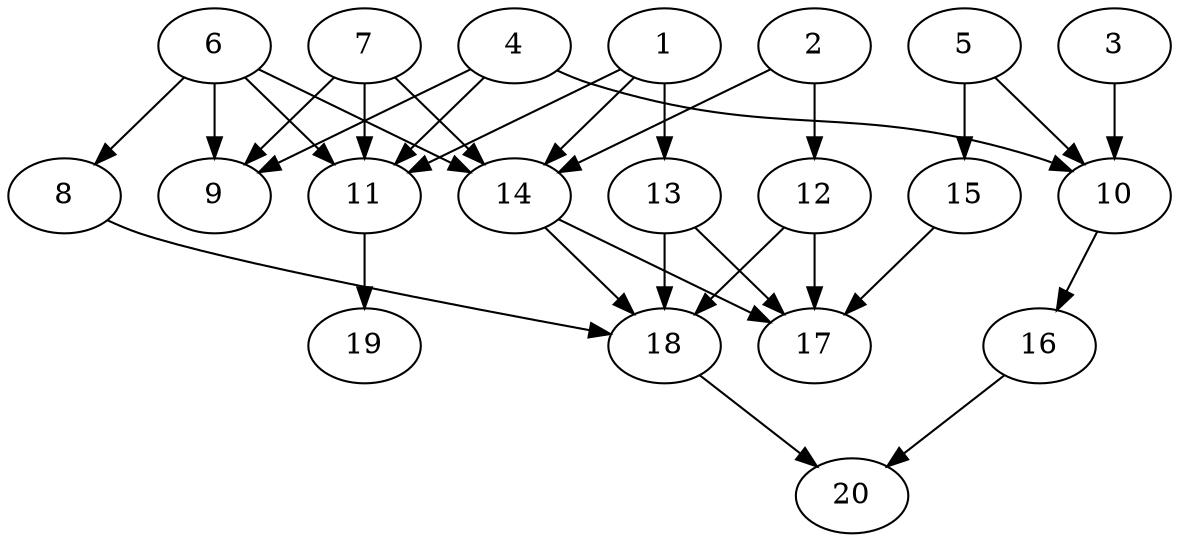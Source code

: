 // DAG automatically generated by daggen at Tue Jul 23 14:25:45 2019
// ./daggen --dot -n 20 --ccr 0.5 --fat 0.7 --regular 0.5 --density 0.6 --mindata 5242880 --maxdata 52428800 
digraph G {
  1 [size="58300416", alpha="0.20", expect_size="29150208"] 
  1 -> 11 [size ="29150208"]
  1 -> 13 [size ="29150208"]
  1 -> 14 [size ="29150208"]
  2 [size="59693056", alpha="0.04", expect_size="29846528"] 
  2 -> 12 [size ="29846528"]
  2 -> 14 [size ="29846528"]
  3 [size="96149504", alpha="0.13", expect_size="48074752"] 
  3 -> 10 [size ="48074752"]
  4 [size="40771584", alpha="0.18", expect_size="20385792"] 
  4 -> 9 [size ="20385792"]
  4 -> 10 [size ="20385792"]
  4 -> 11 [size ="20385792"]
  5 [size="100050944", alpha="0.08", expect_size="50025472"] 
  5 -> 10 [size ="50025472"]
  5 -> 15 [size ="50025472"]
  6 [size="27502592", alpha="0.01", expect_size="13751296"] 
  6 -> 8 [size ="13751296"]
  6 -> 9 [size ="13751296"]
  6 -> 11 [size ="13751296"]
  6 -> 14 [size ="13751296"]
  7 [size="22687744", alpha="0.15", expect_size="11343872"] 
  7 -> 9 [size ="11343872"]
  7 -> 11 [size ="11343872"]
  7 -> 14 [size ="11343872"]
  8 [size="70031360", alpha="0.02", expect_size="35015680"] 
  8 -> 18 [size ="35015680"]
  9 [size="68007936", alpha="0.05", expect_size="34003968"] 
  10 [size="19009536", alpha="0.05", expect_size="9504768"] 
  10 -> 16 [size ="9504768"]
  11 [size="75292672", alpha="0.11", expect_size="37646336"] 
  11 -> 19 [size ="37646336"]
  12 [size="74278912", alpha="0.08", expect_size="37139456"] 
  12 -> 17 [size ="37139456"]
  12 -> 18 [size ="37139456"]
  13 [size="93702144", alpha="0.12", expect_size="46851072"] 
  13 -> 17 [size ="46851072"]
  13 -> 18 [size ="46851072"]
  14 [size="60246016", alpha="0.06", expect_size="30123008"] 
  14 -> 17 [size ="30123008"]
  14 -> 18 [size ="30123008"]
  15 [size="52535296", alpha="0.03", expect_size="26267648"] 
  15 -> 17 [size ="26267648"]
  16 [size="91965440", alpha="0.08", expect_size="45982720"] 
  16 -> 20 [size ="45982720"]
  17 [size="95078400", alpha="0.00", expect_size="47539200"] 
  18 [size="73009152", alpha="0.14", expect_size="36504576"] 
  18 -> 20 [size ="36504576"]
  19 [size="84434944", alpha="0.12", expect_size="42217472"] 
  20 [size="12789760", alpha="0.02", expect_size="6394880"] 
}
